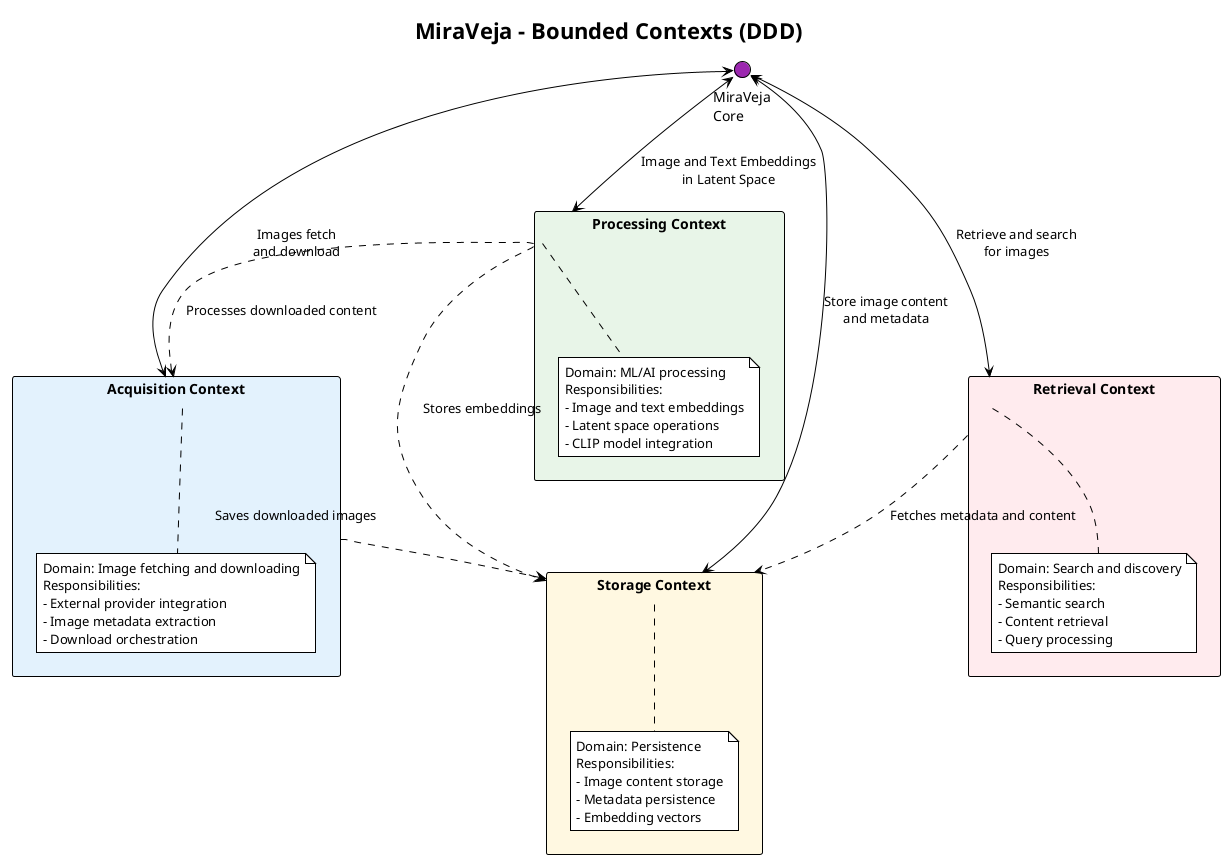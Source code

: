 @startuml "MiraVeja - Context Diagram"
!theme plain

title MiraVeja - Bounded Contexts (DDD)

' Bounded Contexts
rectangle "Acquisition Context" as acquisition #e3f2fd {
    note bottom of acquisition
      Domain: Image fetching and downloading
      Responsibilities:
      - External provider integration
      - Image metadata extraction
      - Download orchestration
    end note
}

rectangle "Processing Context" as processing #e8f5e8 {
    note bottom of processing
      Domain: ML/AI processing
      Responsibilities:
      - Image and text embeddings
      - Latent space operations
      - CLIP model integration
    end note
}

rectangle "Retrieval Context" as retrieval #ffebee {
    note bottom of retrieval
      Domain: Search and discovery
      Responsibilities:
      - Semantic search
      - Content retrieval
      - Query processing
    end note
}

rectangle "Storage Context" as storage #fff8e1 {
    note bottom of storage
      Domain: Persistence
      Responsibilities:
      - Image content storage
      - Metadata persistence
      - Embedding vectors
    end note
}

' Core system
circle "MiraVeja\nCore" as miraveja #9c27b0

' Context relationships
miraveja <--> acquisition : "Images fetch\nand download"
miraveja <--> processing : "Image and Text Embeddings\nin Latent Space"
miraveja <--> retrieval : "Retrieve and search\nfor images"
miraveja <--> storage : "Store image content\nand metadata"

' Inter-context communication
acquisition ..> storage : "Saves downloaded images"
processing ..> storage : "Stores embeddings"
retrieval ..> storage : "Fetches metadata and content"
processing ..> acquisition : "Processes downloaded content"

@enduml